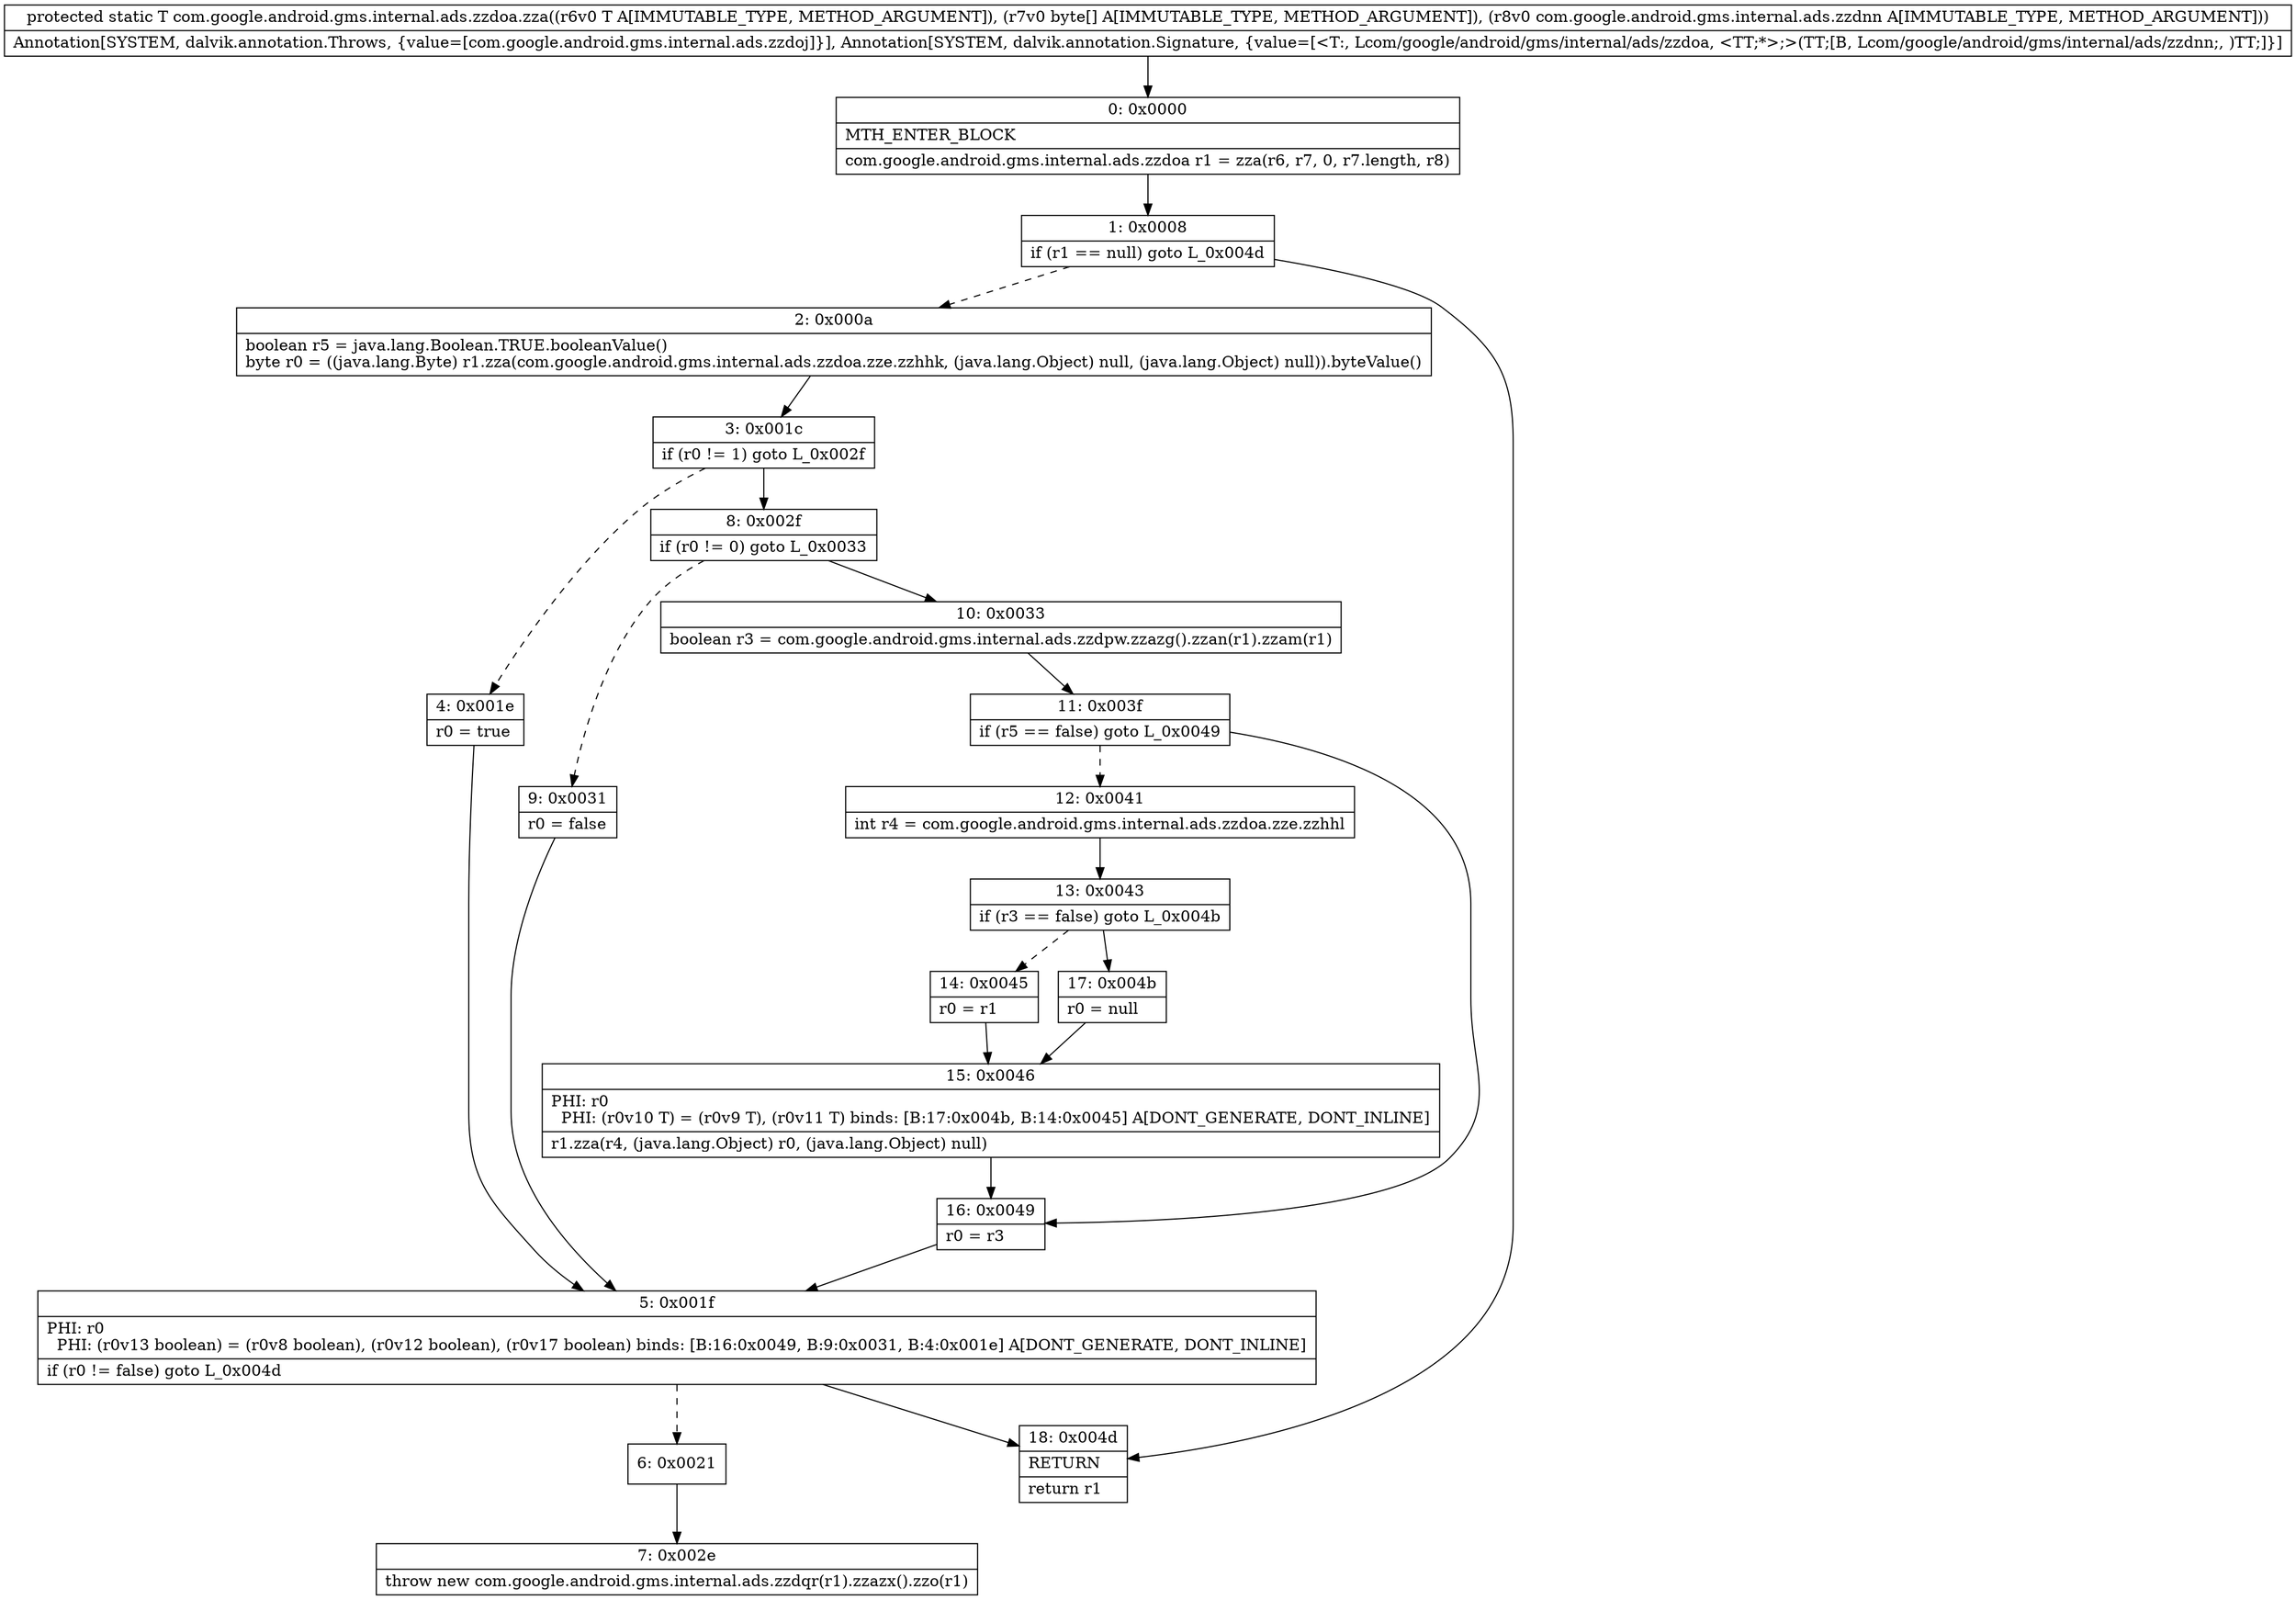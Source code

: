 digraph "CFG forcom.google.android.gms.internal.ads.zzdoa.zza(Lcom\/google\/android\/gms\/internal\/ads\/zzdoa;[BLcom\/google\/android\/gms\/internal\/ads\/zzdnn;)Lcom\/google\/android\/gms\/internal\/ads\/zzdoa;" {
Node_0 [shape=record,label="{0\:\ 0x0000|MTH_ENTER_BLOCK\l|com.google.android.gms.internal.ads.zzdoa r1 = zza(r6, r7, 0, r7.length, r8)\l}"];
Node_1 [shape=record,label="{1\:\ 0x0008|if (r1 == null) goto L_0x004d\l}"];
Node_2 [shape=record,label="{2\:\ 0x000a|boolean r5 = java.lang.Boolean.TRUE.booleanValue()\lbyte r0 = ((java.lang.Byte) r1.zza(com.google.android.gms.internal.ads.zzdoa.zze.zzhhk, (java.lang.Object) null, (java.lang.Object) null)).byteValue()\l}"];
Node_3 [shape=record,label="{3\:\ 0x001c|if (r0 != 1) goto L_0x002f\l}"];
Node_4 [shape=record,label="{4\:\ 0x001e|r0 = true\l}"];
Node_5 [shape=record,label="{5\:\ 0x001f|PHI: r0 \l  PHI: (r0v13 boolean) = (r0v8 boolean), (r0v12 boolean), (r0v17 boolean) binds: [B:16:0x0049, B:9:0x0031, B:4:0x001e] A[DONT_GENERATE, DONT_INLINE]\l|if (r0 != false) goto L_0x004d\l}"];
Node_6 [shape=record,label="{6\:\ 0x0021}"];
Node_7 [shape=record,label="{7\:\ 0x002e|throw new com.google.android.gms.internal.ads.zzdqr(r1).zzazx().zzo(r1)\l}"];
Node_8 [shape=record,label="{8\:\ 0x002f|if (r0 != 0) goto L_0x0033\l}"];
Node_9 [shape=record,label="{9\:\ 0x0031|r0 = false\l}"];
Node_10 [shape=record,label="{10\:\ 0x0033|boolean r3 = com.google.android.gms.internal.ads.zzdpw.zzazg().zzan(r1).zzam(r1)\l}"];
Node_11 [shape=record,label="{11\:\ 0x003f|if (r5 == false) goto L_0x0049\l}"];
Node_12 [shape=record,label="{12\:\ 0x0041|int r4 = com.google.android.gms.internal.ads.zzdoa.zze.zzhhl\l}"];
Node_13 [shape=record,label="{13\:\ 0x0043|if (r3 == false) goto L_0x004b\l}"];
Node_14 [shape=record,label="{14\:\ 0x0045|r0 = r1\l}"];
Node_15 [shape=record,label="{15\:\ 0x0046|PHI: r0 \l  PHI: (r0v10 T) = (r0v9 T), (r0v11 T) binds: [B:17:0x004b, B:14:0x0045] A[DONT_GENERATE, DONT_INLINE]\l|r1.zza(r4, (java.lang.Object) r0, (java.lang.Object) null)\l}"];
Node_16 [shape=record,label="{16\:\ 0x0049|r0 = r3\l}"];
Node_17 [shape=record,label="{17\:\ 0x004b|r0 = null\l}"];
Node_18 [shape=record,label="{18\:\ 0x004d|RETURN\l|return r1\l}"];
MethodNode[shape=record,label="{protected static T com.google.android.gms.internal.ads.zzdoa.zza((r6v0 T A[IMMUTABLE_TYPE, METHOD_ARGUMENT]), (r7v0 byte[] A[IMMUTABLE_TYPE, METHOD_ARGUMENT]), (r8v0 com.google.android.gms.internal.ads.zzdnn A[IMMUTABLE_TYPE, METHOD_ARGUMENT]))  | Annotation[SYSTEM, dalvik.annotation.Throws, \{value=[com.google.android.gms.internal.ads.zzdoj]\}], Annotation[SYSTEM, dalvik.annotation.Signature, \{value=[\<T:, Lcom\/google\/android\/gms\/internal\/ads\/zzdoa, \<TT;*\>;\>(TT;[B, Lcom\/google\/android\/gms\/internal\/ads\/zzdnn;, )TT;]\}]\l}"];
MethodNode -> Node_0;
Node_0 -> Node_1;
Node_1 -> Node_2[style=dashed];
Node_1 -> Node_18;
Node_2 -> Node_3;
Node_3 -> Node_4[style=dashed];
Node_3 -> Node_8;
Node_4 -> Node_5;
Node_5 -> Node_6[style=dashed];
Node_5 -> Node_18;
Node_6 -> Node_7;
Node_8 -> Node_9[style=dashed];
Node_8 -> Node_10;
Node_9 -> Node_5;
Node_10 -> Node_11;
Node_11 -> Node_12[style=dashed];
Node_11 -> Node_16;
Node_12 -> Node_13;
Node_13 -> Node_14[style=dashed];
Node_13 -> Node_17;
Node_14 -> Node_15;
Node_15 -> Node_16;
Node_16 -> Node_5;
Node_17 -> Node_15;
}

